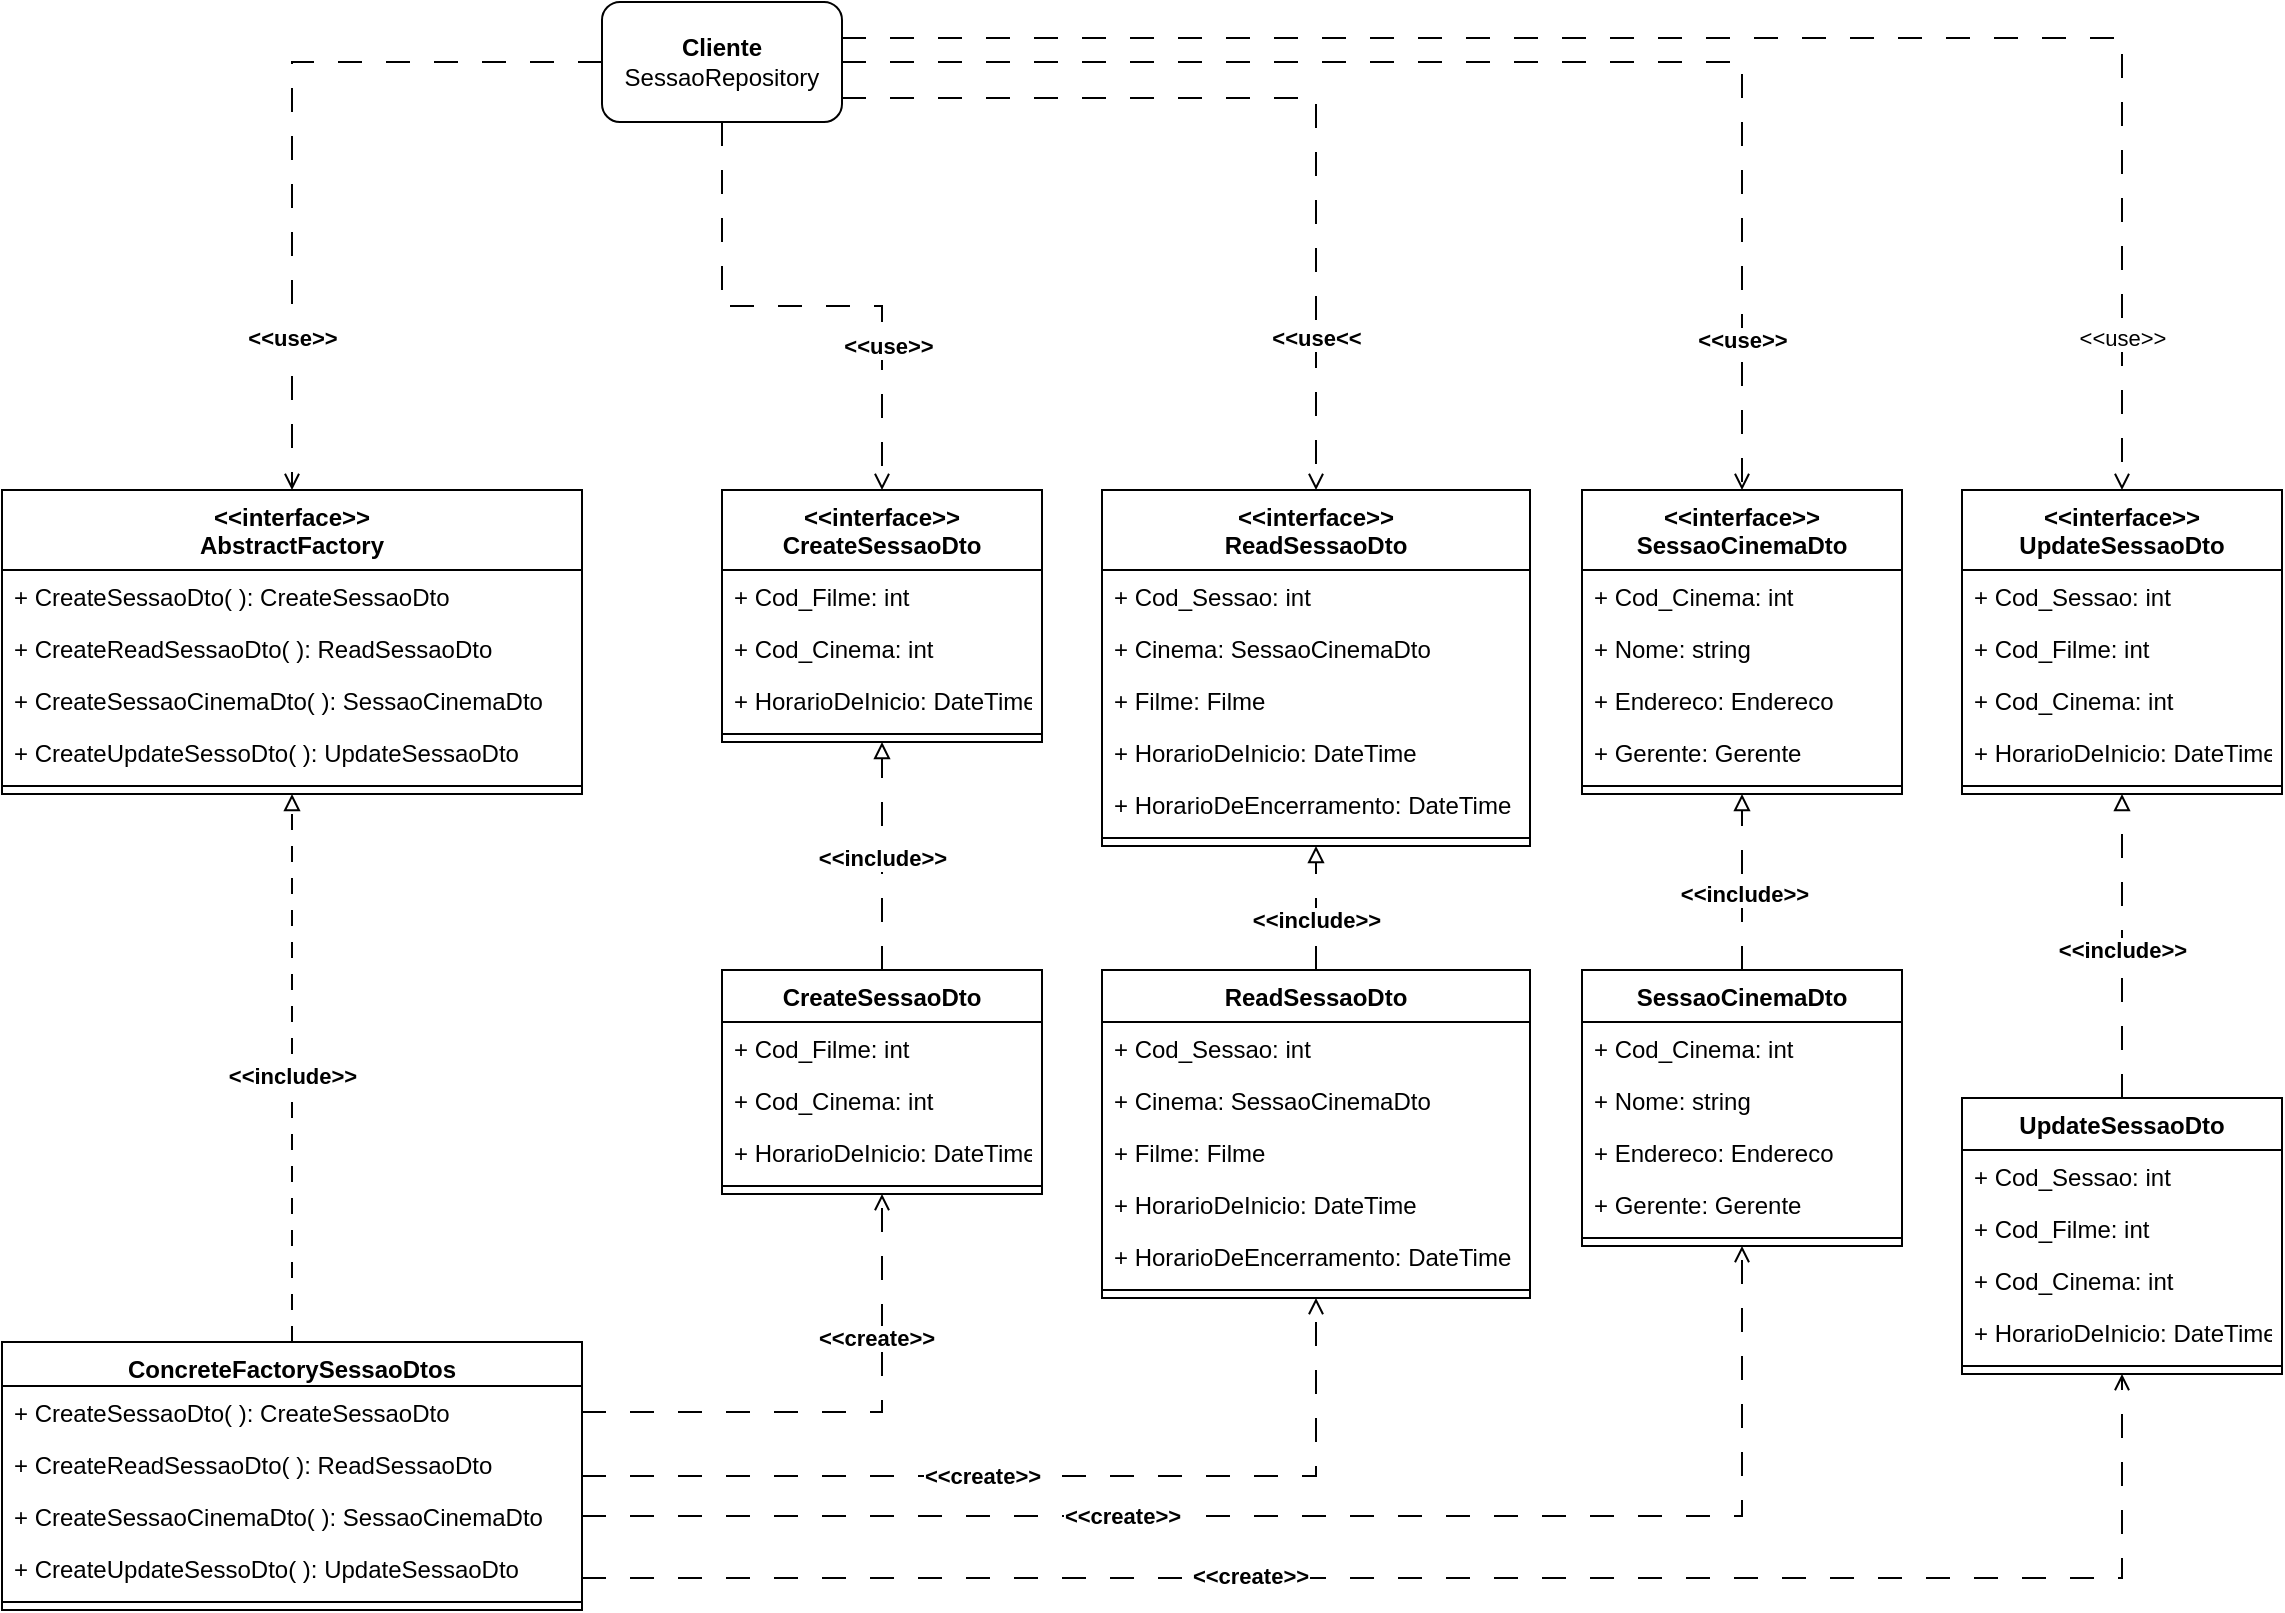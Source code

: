 <mxfile version="20.8.19" type="device"><diagram name="Página-1" id="3QYv8OoUJTlC-Izh8MHj"><mxGraphModel dx="1509" dy="829" grid="1" gridSize="10" guides="1" tooltips="1" connect="1" arrows="1" fold="1" page="1" pageScale="1" pageWidth="1169" pageHeight="827" math="0" shadow="0"><root><mxCell id="0"/><mxCell id="1" parent="0"/><mxCell id="uogWDruW6razTVMyN77_-1" value="&lt;&lt;interface&gt;&gt;&#10;AbstractFactory&#10;" style="swimlane;fontStyle=1;align=center;verticalAlign=top;childLayout=stackLayout;horizontal=1;startSize=40;horizontalStack=0;resizeParent=1;resizeParentMax=0;resizeLast=0;collapsible=1;marginBottom=0;" parent="1" vertex="1"><mxGeometry x="10" y="256" width="290" height="152" as="geometry"/></mxCell><mxCell id="uogWDruW6razTVMyN77_-4" value="+ CreateSessaoDto( ): CreateSessaoDto" style="text;strokeColor=none;fillColor=none;align=left;verticalAlign=top;spacingLeft=4;spacingRight=4;overflow=hidden;rotatable=0;points=[[0,0.5],[1,0.5]];portConstraint=eastwest;" parent="uogWDruW6razTVMyN77_-1" vertex="1"><mxGeometry y="40" width="290" height="26" as="geometry"/></mxCell><mxCell id="uogWDruW6razTVMyN77_-6" value="+ CreateReadSessaoDto( ): ReadSessaoDto" style="text;strokeColor=none;fillColor=none;align=left;verticalAlign=top;spacingLeft=4;spacingRight=4;overflow=hidden;rotatable=0;points=[[0,0.5],[1,0.5]];portConstraint=eastwest;" parent="uogWDruW6razTVMyN77_-1" vertex="1"><mxGeometry y="66" width="290" height="26" as="geometry"/></mxCell><mxCell id="uogWDruW6razTVMyN77_-7" value="+ CreateSessaoCinemaDto( ): SessaoCinemaDto" style="text;strokeColor=none;fillColor=none;align=left;verticalAlign=top;spacingLeft=4;spacingRight=4;overflow=hidden;rotatable=0;points=[[0,0.5],[1,0.5]];portConstraint=eastwest;" parent="uogWDruW6razTVMyN77_-1" vertex="1"><mxGeometry y="92" width="290" height="26" as="geometry"/></mxCell><mxCell id="uogWDruW6razTVMyN77_-8" value="+ CreateUpdateSessoDto( ): UpdateSessaoDto" style="text;strokeColor=none;fillColor=none;align=left;verticalAlign=top;spacingLeft=4;spacingRight=4;overflow=hidden;rotatable=0;points=[[0,0.5],[1,0.5]];portConstraint=eastwest;" parent="uogWDruW6razTVMyN77_-1" vertex="1"><mxGeometry y="118" width="290" height="26" as="geometry"/></mxCell><mxCell id="uogWDruW6razTVMyN77_-3" value="" style="line;strokeWidth=1;fillColor=none;align=left;verticalAlign=middle;spacingTop=-1;spacingLeft=3;spacingRight=3;rotatable=0;labelPosition=right;points=[];portConstraint=eastwest;strokeColor=inherit;" parent="uogWDruW6razTVMyN77_-1" vertex="1"><mxGeometry y="144" width="290" height="8" as="geometry"/></mxCell><mxCell id="uogWDruW6razTVMyN77_-22" style="rounded=0;orthogonalLoop=1;jettySize=auto;html=1;fontSize=18;endArrow=block;endFill=0;dashed=1;jumpStyle=none;dashPattern=8 8;entryX=0.5;entryY=1;entryDx=0;entryDy=0;" parent="1" source="uogWDruW6razTVMyN77_-16" target="uogWDruW6razTVMyN77_-1" edge="1"><mxGeometry relative="1" as="geometry"><mxPoint x="146" y="436" as="targetPoint"/></mxGeometry></mxCell><mxCell id="Snv5PQgeX9vCLsAR8VNj-62" value="&lt;b&gt;&amp;lt;&amp;lt;include&amp;gt;&amp;gt;&lt;/b&gt;" style="edgeLabel;html=1;align=center;verticalAlign=middle;resizable=0;points=[];" vertex="1" connectable="0" parent="uogWDruW6razTVMyN77_-22"><mxGeometry x="0.095" relative="1" as="geometry"><mxPoint y="17" as="offset"/></mxGeometry></mxCell><mxCell id="Snv5PQgeX9vCLsAR8VNj-49" style="edgeStyle=orthogonalEdgeStyle;rounded=0;orthogonalLoop=1;jettySize=auto;html=1;entryX=0.5;entryY=1;entryDx=0;entryDy=0;dashed=1;dashPattern=12 12;endArrow=open;endFill=0;" edge="1" parent="1" source="uogWDruW6razTVMyN77_-16" target="Snv5PQgeX9vCLsAR8VNj-4"><mxGeometry relative="1" as="geometry"/></mxCell><mxCell id="Snv5PQgeX9vCLsAR8VNj-52" value="&lt;b&gt;&amp;lt;&amp;lt;create&amp;gt;&amp;gt;&lt;/b&gt;" style="edgeLabel;html=1;align=center;verticalAlign=middle;resizable=0;points=[];" vertex="1" connectable="0" parent="Snv5PQgeX9vCLsAR8VNj-49"><mxGeometry x="-0.263" relative="1" as="geometry"><mxPoint x="32" as="offset"/></mxGeometry></mxCell><mxCell id="Snv5PQgeX9vCLsAR8VNj-75" style="edgeStyle=orthogonalEdgeStyle;rounded=0;orthogonalLoop=1;jettySize=auto;html=1;entryX=0.5;entryY=1;entryDx=0;entryDy=0;dashed=1;dashPattern=12 12;endArrow=open;endFill=0;" edge="1" parent="1" source="uogWDruW6razTVMyN77_-16" target="Snv5PQgeX9vCLsAR8VNj-16"><mxGeometry relative="1" as="geometry"><Array as="points"><mxPoint x="1070" y="800"/></Array></mxGeometry></mxCell><mxCell id="Snv5PQgeX9vCLsAR8VNj-76" value="&lt;b&gt;&amp;lt;&amp;lt;create&amp;gt;&amp;gt;&lt;/b&gt;" style="edgeLabel;html=1;align=center;verticalAlign=middle;resizable=0;points=[];" vertex="1" connectable="0" parent="Snv5PQgeX9vCLsAR8VNj-75"><mxGeometry x="-0.234" y="1" relative="1" as="geometry"><mxPoint as="offset"/></mxGeometry></mxCell><mxCell id="uogWDruW6razTVMyN77_-16" value="ConcreteFactorySessaoDtos" style="swimlane;fontStyle=1;align=center;verticalAlign=top;childLayout=stackLayout;horizontal=1;startSize=22;horizontalStack=0;resizeParent=1;resizeParentMax=0;resizeLast=0;collapsible=1;marginBottom=0;" parent="1" vertex="1"><mxGeometry x="10" y="682" width="290" height="134" as="geometry"/></mxCell><mxCell id="uogWDruW6razTVMyN77_-17" value="+ CreateSessaoDto( ): CreateSessaoDto" style="text;strokeColor=none;fillColor=none;align=left;verticalAlign=top;spacingLeft=4;spacingRight=4;overflow=hidden;rotatable=0;points=[[0,0.5],[1,0.5]];portConstraint=eastwest;" parent="uogWDruW6razTVMyN77_-16" vertex="1"><mxGeometry y="22" width="290" height="26" as="geometry"/></mxCell><mxCell id="uogWDruW6razTVMyN77_-18" value="+ CreateReadSessaoDto( ): ReadSessaoDto" style="text;strokeColor=none;fillColor=none;align=left;verticalAlign=top;spacingLeft=4;spacingRight=4;overflow=hidden;rotatable=0;points=[[0,0.5],[1,0.5]];portConstraint=eastwest;" parent="uogWDruW6razTVMyN77_-16" vertex="1"><mxGeometry y="48" width="290" height="26" as="geometry"/></mxCell><mxCell id="uogWDruW6razTVMyN77_-19" value="+ CreateSessaoCinemaDto( ): SessaoCinemaDto" style="text;strokeColor=none;fillColor=none;align=left;verticalAlign=top;spacingLeft=4;spacingRight=4;overflow=hidden;rotatable=0;points=[[0,0.5],[1,0.5]];portConstraint=eastwest;" parent="uogWDruW6razTVMyN77_-16" vertex="1"><mxGeometry y="74" width="290" height="26" as="geometry"/></mxCell><mxCell id="uogWDruW6razTVMyN77_-20" value="+ CreateUpdateSessoDto( ): UpdateSessaoDto" style="text;strokeColor=none;fillColor=none;align=left;verticalAlign=top;spacingLeft=4;spacingRight=4;overflow=hidden;rotatable=0;points=[[0,0.5],[1,0.5]];portConstraint=eastwest;" parent="uogWDruW6razTVMyN77_-16" vertex="1"><mxGeometry y="100" width="290" height="26" as="geometry"/></mxCell><mxCell id="uogWDruW6razTVMyN77_-21" value="" style="line;strokeWidth=1;fillColor=none;align=left;verticalAlign=middle;spacingTop=-1;spacingLeft=3;spacingRight=3;rotatable=0;labelPosition=right;points=[];portConstraint=eastwest;strokeColor=inherit;" parent="uogWDruW6razTVMyN77_-16" vertex="1"><mxGeometry y="126" width="290" height="8" as="geometry"/></mxCell><mxCell id="uogWDruW6razTVMyN77_-23" value="&lt;&lt;interface&gt;&gt;&#10;ReadSessaoDto" style="swimlane;fontStyle=1;align=center;verticalAlign=top;childLayout=stackLayout;horizontal=1;startSize=40;horizontalStack=0;resizeParent=1;resizeParentMax=0;resizeLast=0;collapsible=1;marginBottom=0;fontSize=12;" parent="1" vertex="1"><mxGeometry x="560" y="256" width="214" height="178" as="geometry"/></mxCell><mxCell id="uogWDruW6razTVMyN77_-24" value="+ Cod_Sessao: int" style="text;strokeColor=none;fillColor=none;align=left;verticalAlign=top;spacingLeft=4;spacingRight=4;overflow=hidden;rotatable=0;points=[[0,0.5],[1,0.5]];portConstraint=eastwest;fontSize=12;" parent="uogWDruW6razTVMyN77_-23" vertex="1"><mxGeometry y="40" width="214" height="26" as="geometry"/></mxCell><mxCell id="uogWDruW6razTVMyN77_-39" value="+ Cinema: SessaoCinemaDto" style="text;strokeColor=none;fillColor=none;align=left;verticalAlign=top;spacingLeft=4;spacingRight=4;overflow=hidden;rotatable=0;points=[[0,0.5],[1,0.5]];portConstraint=eastwest;fontSize=12;" parent="uogWDruW6razTVMyN77_-23" vertex="1"><mxGeometry y="66" width="214" height="26" as="geometry"/></mxCell><mxCell id="uogWDruW6razTVMyN77_-40" value="+ Filme: Filme" style="text;strokeColor=none;fillColor=none;align=left;verticalAlign=top;spacingLeft=4;spacingRight=4;overflow=hidden;rotatable=0;points=[[0,0.5],[1,0.5]];portConstraint=eastwest;fontSize=12;" parent="uogWDruW6razTVMyN77_-23" vertex="1"><mxGeometry y="92" width="214" height="26" as="geometry"/></mxCell><mxCell id="uogWDruW6razTVMyN77_-41" value="+ HorarioDeInicio: DateTime" style="text;strokeColor=none;fillColor=none;align=left;verticalAlign=top;spacingLeft=4;spacingRight=4;overflow=hidden;rotatable=0;points=[[0,0.5],[1,0.5]];portConstraint=eastwest;fontSize=12;" parent="uogWDruW6razTVMyN77_-23" vertex="1"><mxGeometry y="118" width="214" height="26" as="geometry"/></mxCell><mxCell id="uogWDruW6razTVMyN77_-42" value="+ HorarioDeEncerramento: DateTime" style="text;strokeColor=none;fillColor=none;align=left;verticalAlign=top;spacingLeft=4;spacingRight=4;overflow=hidden;rotatable=0;points=[[0,0.5],[1,0.5]];portConstraint=eastwest;fontSize=12;" parent="uogWDruW6razTVMyN77_-23" vertex="1"><mxGeometry y="144" width="214" height="26" as="geometry"/></mxCell><mxCell id="uogWDruW6razTVMyN77_-25" value="" style="line;strokeWidth=1;fillColor=none;align=left;verticalAlign=middle;spacingTop=-1;spacingLeft=3;spacingRight=3;rotatable=0;labelPosition=right;points=[];portConstraint=eastwest;strokeColor=inherit;fontSize=12;" parent="uogWDruW6razTVMyN77_-23" vertex="1"><mxGeometry y="170" width="214" height="8" as="geometry"/></mxCell><mxCell id="uogWDruW6razTVMyN77_-27" value="&lt;&lt;interface&gt;&gt;&#10;CreateSessaoDto" style="swimlane;fontStyle=1;align=center;verticalAlign=top;childLayout=stackLayout;horizontal=1;startSize=40;horizontalStack=0;resizeParent=1;resizeParentMax=0;resizeLast=0;collapsible=1;marginBottom=0;fontSize=12;" parent="1" vertex="1"><mxGeometry x="370" y="256" width="160" height="126" as="geometry"/></mxCell><mxCell id="uogWDruW6razTVMyN77_-28" value="+ Cod_Filme: int" style="text;strokeColor=none;fillColor=none;align=left;verticalAlign=top;spacingLeft=4;spacingRight=4;overflow=hidden;rotatable=0;points=[[0,0.5],[1,0.5]];portConstraint=eastwest;fontSize=12;" parent="uogWDruW6razTVMyN77_-27" vertex="1"><mxGeometry y="40" width="160" height="26" as="geometry"/></mxCell><mxCell id="uogWDruW6razTVMyN77_-36" value="+ Cod_Cinema: int" style="text;strokeColor=none;fillColor=none;align=left;verticalAlign=top;spacingLeft=4;spacingRight=4;overflow=hidden;rotatable=0;points=[[0,0.5],[1,0.5]];portConstraint=eastwest;fontSize=12;" parent="uogWDruW6razTVMyN77_-27" vertex="1"><mxGeometry y="66" width="160" height="26" as="geometry"/></mxCell><mxCell id="uogWDruW6razTVMyN77_-37" value="+ HorarioDeInicio: DateTime" style="text;strokeColor=none;fillColor=none;align=left;verticalAlign=top;spacingLeft=4;spacingRight=4;overflow=hidden;rotatable=0;points=[[0,0.5],[1,0.5]];portConstraint=eastwest;fontSize=12;" parent="uogWDruW6razTVMyN77_-27" vertex="1"><mxGeometry y="92" width="160" height="26" as="geometry"/></mxCell><mxCell id="uogWDruW6razTVMyN77_-29" value="" style="line;strokeWidth=1;fillColor=none;align=left;verticalAlign=middle;spacingTop=-1;spacingLeft=3;spacingRight=3;rotatable=0;labelPosition=right;points=[];portConstraint=eastwest;strokeColor=inherit;fontSize=12;" parent="uogWDruW6razTVMyN77_-27" vertex="1"><mxGeometry y="118" width="160" height="8" as="geometry"/></mxCell><mxCell id="uogWDruW6razTVMyN77_-30" value="&lt;&lt;interface&gt;&gt;&#10;UpdateSessaoDto" style="swimlane;fontStyle=1;align=center;verticalAlign=top;childLayout=stackLayout;horizontal=1;startSize=40;horizontalStack=0;resizeParent=1;resizeParentMax=0;resizeLast=0;collapsible=1;marginBottom=0;fontSize=12;" parent="1" vertex="1"><mxGeometry x="990" y="256" width="160" height="152" as="geometry"/></mxCell><mxCell id="uogWDruW6razTVMyN77_-31" value="+ Cod_Sessao: int" style="text;strokeColor=none;fillColor=none;align=left;verticalAlign=top;spacingLeft=4;spacingRight=4;overflow=hidden;rotatable=0;points=[[0,0.5],[1,0.5]];portConstraint=eastwest;fontSize=12;" parent="uogWDruW6razTVMyN77_-30" vertex="1"><mxGeometry y="40" width="160" height="26" as="geometry"/></mxCell><mxCell id="Snv5PQgeX9vCLsAR8VNj-1" value="+ Cod_Filme: int" style="text;strokeColor=none;fillColor=none;align=left;verticalAlign=top;spacingLeft=4;spacingRight=4;overflow=hidden;rotatable=0;points=[[0,0.5],[1,0.5]];portConstraint=eastwest;fontSize=12;" vertex="1" parent="uogWDruW6razTVMyN77_-30"><mxGeometry y="66" width="160" height="26" as="geometry"/></mxCell><mxCell id="Snv5PQgeX9vCLsAR8VNj-2" value="+ Cod_Cinema: int" style="text;strokeColor=none;fillColor=none;align=left;verticalAlign=top;spacingLeft=4;spacingRight=4;overflow=hidden;rotatable=0;points=[[0,0.5],[1,0.5]];portConstraint=eastwest;fontSize=12;" vertex="1" parent="uogWDruW6razTVMyN77_-30"><mxGeometry y="92" width="160" height="26" as="geometry"/></mxCell><mxCell id="Snv5PQgeX9vCLsAR8VNj-3" value="+ HorarioDeInicio: DateTime" style="text;strokeColor=none;fillColor=none;align=left;verticalAlign=top;spacingLeft=4;spacingRight=4;overflow=hidden;rotatable=0;points=[[0,0.5],[1,0.5]];portConstraint=eastwest;fontSize=12;" vertex="1" parent="uogWDruW6razTVMyN77_-30"><mxGeometry y="118" width="160" height="26" as="geometry"/></mxCell><mxCell id="uogWDruW6razTVMyN77_-32" value="" style="line;strokeWidth=1;fillColor=none;align=left;verticalAlign=middle;spacingTop=-1;spacingLeft=3;spacingRight=3;rotatable=0;labelPosition=right;points=[];portConstraint=eastwest;strokeColor=inherit;fontSize=12;" parent="uogWDruW6razTVMyN77_-30" vertex="1"><mxGeometry y="144" width="160" height="8" as="geometry"/></mxCell><mxCell id="uogWDruW6razTVMyN77_-33" value="&lt;&lt;interface&gt;&gt;&#10;SessaoCinemaDto" style="swimlane;fontStyle=1;align=center;verticalAlign=top;childLayout=stackLayout;horizontal=1;startSize=40;horizontalStack=0;resizeParent=1;resizeParentMax=0;resizeLast=0;collapsible=1;marginBottom=0;fontSize=12;" parent="1" vertex="1"><mxGeometry x="800" y="256" width="160" height="152" as="geometry"/></mxCell><mxCell id="uogWDruW6razTVMyN77_-34" value="+ Cod_Cinema: int   " style="text;strokeColor=none;fillColor=none;align=left;verticalAlign=top;spacingLeft=4;spacingRight=4;overflow=hidden;rotatable=0;points=[[0,0.5],[1,0.5]];portConstraint=eastwest;fontSize=12;" parent="uogWDruW6razTVMyN77_-33" vertex="1"><mxGeometry y="40" width="160" height="26" as="geometry"/></mxCell><mxCell id="uogWDruW6razTVMyN77_-43" value="+ Nome: string" style="text;strokeColor=none;fillColor=none;align=left;verticalAlign=top;spacingLeft=4;spacingRight=4;overflow=hidden;rotatable=0;points=[[0,0.5],[1,0.5]];portConstraint=eastwest;fontSize=12;" parent="uogWDruW6razTVMyN77_-33" vertex="1"><mxGeometry y="66" width="160" height="26" as="geometry"/></mxCell><mxCell id="uogWDruW6razTVMyN77_-44" value="+ Endereco: Endereco" style="text;strokeColor=none;fillColor=none;align=left;verticalAlign=top;spacingLeft=4;spacingRight=4;overflow=hidden;rotatable=0;points=[[0,0.5],[1,0.5]];portConstraint=eastwest;fontSize=12;" parent="uogWDruW6razTVMyN77_-33" vertex="1"><mxGeometry y="92" width="160" height="26" as="geometry"/></mxCell><mxCell id="uogWDruW6razTVMyN77_-45" value="+ Gerente: Gerente" style="text;strokeColor=none;fillColor=none;align=left;verticalAlign=top;spacingLeft=4;spacingRight=4;overflow=hidden;rotatable=0;points=[[0,0.5],[1,0.5]];portConstraint=eastwest;fontSize=12;" parent="uogWDruW6razTVMyN77_-33" vertex="1"><mxGeometry y="118" width="160" height="26" as="geometry"/></mxCell><mxCell id="uogWDruW6razTVMyN77_-35" value="" style="line;strokeWidth=1;fillColor=none;align=left;verticalAlign=middle;spacingTop=-1;spacingLeft=3;spacingRight=3;rotatable=0;labelPosition=right;points=[];portConstraint=eastwest;strokeColor=inherit;fontSize=12;" parent="uogWDruW6razTVMyN77_-33" vertex="1"><mxGeometry y="144" width="160" height="8" as="geometry"/></mxCell><mxCell id="Snv5PQgeX9vCLsAR8VNj-29" style="edgeStyle=none;rounded=0;orthogonalLoop=1;jettySize=auto;html=1;entryX=0.5;entryY=1;entryDx=0;entryDy=0;dashed=1;dashPattern=12 12;endArrow=block;endFill=0;" edge="1" parent="1" source="Snv5PQgeX9vCLsAR8VNj-4" target="uogWDruW6razTVMyN77_-23"><mxGeometry relative="1" as="geometry"/></mxCell><mxCell id="Snv5PQgeX9vCLsAR8VNj-59" value="&lt;b&gt;&amp;lt;&amp;lt;include&amp;gt;&amp;gt;&lt;/b&gt;" style="edgeLabel;html=1;align=center;verticalAlign=middle;resizable=0;points=[];" vertex="1" connectable="0" parent="Snv5PQgeX9vCLsAR8VNj-29"><mxGeometry x="0.169" y="1" relative="1" as="geometry"><mxPoint x="1" y="11" as="offset"/></mxGeometry></mxCell><mxCell id="Snv5PQgeX9vCLsAR8VNj-4" value="ReadSessaoDto" style="swimlane;fontStyle=1;align=center;verticalAlign=top;childLayout=stackLayout;horizontal=1;startSize=26;horizontalStack=0;resizeParent=1;resizeParentMax=0;resizeLast=0;collapsible=1;marginBottom=0;fontSize=12;" vertex="1" parent="1"><mxGeometry x="560" y="496" width="214" height="164" as="geometry"/></mxCell><mxCell id="Snv5PQgeX9vCLsAR8VNj-5" value="+ Cod_Sessao: int" style="text;strokeColor=none;fillColor=none;align=left;verticalAlign=top;spacingLeft=4;spacingRight=4;overflow=hidden;rotatable=0;points=[[0,0.5],[1,0.5]];portConstraint=eastwest;fontSize=12;" vertex="1" parent="Snv5PQgeX9vCLsAR8VNj-4"><mxGeometry y="26" width="214" height="26" as="geometry"/></mxCell><mxCell id="Snv5PQgeX9vCLsAR8VNj-6" value="+ Cinema: SessaoCinemaDto" style="text;strokeColor=none;fillColor=none;align=left;verticalAlign=top;spacingLeft=4;spacingRight=4;overflow=hidden;rotatable=0;points=[[0,0.5],[1,0.5]];portConstraint=eastwest;fontSize=12;" vertex="1" parent="Snv5PQgeX9vCLsAR8VNj-4"><mxGeometry y="52" width="214" height="26" as="geometry"/></mxCell><mxCell id="Snv5PQgeX9vCLsAR8VNj-7" value="+ Filme: Filme" style="text;strokeColor=none;fillColor=none;align=left;verticalAlign=top;spacingLeft=4;spacingRight=4;overflow=hidden;rotatable=0;points=[[0,0.5],[1,0.5]];portConstraint=eastwest;fontSize=12;" vertex="1" parent="Snv5PQgeX9vCLsAR8VNj-4"><mxGeometry y="78" width="214" height="26" as="geometry"/></mxCell><mxCell id="Snv5PQgeX9vCLsAR8VNj-8" value="+ HorarioDeInicio: DateTime" style="text;strokeColor=none;fillColor=none;align=left;verticalAlign=top;spacingLeft=4;spacingRight=4;overflow=hidden;rotatable=0;points=[[0,0.5],[1,0.5]];portConstraint=eastwest;fontSize=12;" vertex="1" parent="Snv5PQgeX9vCLsAR8VNj-4"><mxGeometry y="104" width="214" height="26" as="geometry"/></mxCell><mxCell id="Snv5PQgeX9vCLsAR8VNj-9" value="+ HorarioDeEncerramento: DateTime" style="text;strokeColor=none;fillColor=none;align=left;verticalAlign=top;spacingLeft=4;spacingRight=4;overflow=hidden;rotatable=0;points=[[0,0.5],[1,0.5]];portConstraint=eastwest;fontSize=12;" vertex="1" parent="Snv5PQgeX9vCLsAR8VNj-4"><mxGeometry y="130" width="214" height="26" as="geometry"/></mxCell><mxCell id="Snv5PQgeX9vCLsAR8VNj-10" value="" style="line;strokeWidth=1;fillColor=none;align=left;verticalAlign=middle;spacingTop=-1;spacingLeft=3;spacingRight=3;rotatable=0;labelPosition=right;points=[];portConstraint=eastwest;strokeColor=inherit;fontSize=12;" vertex="1" parent="Snv5PQgeX9vCLsAR8VNj-4"><mxGeometry y="156" width="214" height="8" as="geometry"/></mxCell><mxCell id="Snv5PQgeX9vCLsAR8VNj-28" style="rounded=0;orthogonalLoop=1;jettySize=auto;html=1;entryX=0.5;entryY=1;entryDx=0;entryDy=0;dashed=1;dashPattern=12 12;endArrow=block;endFill=0;" edge="1" parent="1" source="Snv5PQgeX9vCLsAR8VNj-11" target="uogWDruW6razTVMyN77_-27"><mxGeometry relative="1" as="geometry"/></mxCell><mxCell id="Snv5PQgeX9vCLsAR8VNj-58" value="&lt;b&gt;&amp;lt;&amp;lt;include&amp;gt;&amp;gt;&lt;/b&gt;" style="edgeLabel;html=1;align=center;verticalAlign=middle;resizable=0;points=[];" vertex="1" connectable="0" parent="Snv5PQgeX9vCLsAR8VNj-28"><mxGeometry x="0.175" relative="1" as="geometry"><mxPoint y="11" as="offset"/></mxGeometry></mxCell><mxCell id="Snv5PQgeX9vCLsAR8VNj-11" value="CreateSessaoDto" style="swimlane;fontStyle=1;align=center;verticalAlign=top;childLayout=stackLayout;horizontal=1;startSize=26;horizontalStack=0;resizeParent=1;resizeParentMax=0;resizeLast=0;collapsible=1;marginBottom=0;fontSize=12;" vertex="1" parent="1"><mxGeometry x="370" y="496" width="160" height="112" as="geometry"/></mxCell><mxCell id="Snv5PQgeX9vCLsAR8VNj-12" value="+ Cod_Filme: int" style="text;strokeColor=none;fillColor=none;align=left;verticalAlign=top;spacingLeft=4;spacingRight=4;overflow=hidden;rotatable=0;points=[[0,0.5],[1,0.5]];portConstraint=eastwest;fontSize=12;" vertex="1" parent="Snv5PQgeX9vCLsAR8VNj-11"><mxGeometry y="26" width="160" height="26" as="geometry"/></mxCell><mxCell id="Snv5PQgeX9vCLsAR8VNj-13" value="+ Cod_Cinema: int" style="text;strokeColor=none;fillColor=none;align=left;verticalAlign=top;spacingLeft=4;spacingRight=4;overflow=hidden;rotatable=0;points=[[0,0.5],[1,0.5]];portConstraint=eastwest;fontSize=12;" vertex="1" parent="Snv5PQgeX9vCLsAR8VNj-11"><mxGeometry y="52" width="160" height="26" as="geometry"/></mxCell><mxCell id="Snv5PQgeX9vCLsAR8VNj-14" value="+ HorarioDeInicio: DateTime" style="text;strokeColor=none;fillColor=none;align=left;verticalAlign=top;spacingLeft=4;spacingRight=4;overflow=hidden;rotatable=0;points=[[0,0.5],[1,0.5]];portConstraint=eastwest;fontSize=12;" vertex="1" parent="Snv5PQgeX9vCLsAR8VNj-11"><mxGeometry y="78" width="160" height="26" as="geometry"/></mxCell><mxCell id="Snv5PQgeX9vCLsAR8VNj-15" value="" style="line;strokeWidth=1;fillColor=none;align=left;verticalAlign=middle;spacingTop=-1;spacingLeft=3;spacingRight=3;rotatable=0;labelPosition=right;points=[];portConstraint=eastwest;strokeColor=inherit;fontSize=12;" vertex="1" parent="Snv5PQgeX9vCLsAR8VNj-11"><mxGeometry y="104" width="160" height="8" as="geometry"/></mxCell><mxCell id="Snv5PQgeX9vCLsAR8VNj-31" style="edgeStyle=none;rounded=0;orthogonalLoop=1;jettySize=auto;html=1;entryX=0.5;entryY=1;entryDx=0;entryDy=0;dashed=1;dashPattern=12 12;endArrow=block;endFill=0;" edge="1" parent="1" source="Snv5PQgeX9vCLsAR8VNj-16" target="uogWDruW6razTVMyN77_-30"><mxGeometry relative="1" as="geometry"/></mxCell><mxCell id="Snv5PQgeX9vCLsAR8VNj-61" value="&lt;b&gt;&amp;lt;&amp;lt;include&amp;gt;&amp;gt;&lt;/b&gt;" style="edgeLabel;html=1;align=center;verticalAlign=middle;resizable=0;points=[];" vertex="1" connectable="0" parent="Snv5PQgeX9vCLsAR8VNj-31"><mxGeometry x="0.28" y="-1" relative="1" as="geometry"><mxPoint x="-1" y="23" as="offset"/></mxGeometry></mxCell><mxCell id="Snv5PQgeX9vCLsAR8VNj-16" value="UpdateSessaoDto" style="swimlane;fontStyle=1;align=center;verticalAlign=top;childLayout=stackLayout;horizontal=1;startSize=26;horizontalStack=0;resizeParent=1;resizeParentMax=0;resizeLast=0;collapsible=1;marginBottom=0;fontSize=12;" vertex="1" parent="1"><mxGeometry x="990" y="560" width="160" height="138" as="geometry"/></mxCell><mxCell id="Snv5PQgeX9vCLsAR8VNj-17" value="+ Cod_Sessao: int" style="text;strokeColor=none;fillColor=none;align=left;verticalAlign=top;spacingLeft=4;spacingRight=4;overflow=hidden;rotatable=0;points=[[0,0.5],[1,0.5]];portConstraint=eastwest;fontSize=12;" vertex="1" parent="Snv5PQgeX9vCLsAR8VNj-16"><mxGeometry y="26" width="160" height="26" as="geometry"/></mxCell><mxCell id="Snv5PQgeX9vCLsAR8VNj-18" value="+ Cod_Filme: int" style="text;strokeColor=none;fillColor=none;align=left;verticalAlign=top;spacingLeft=4;spacingRight=4;overflow=hidden;rotatable=0;points=[[0,0.5],[1,0.5]];portConstraint=eastwest;fontSize=12;" vertex="1" parent="Snv5PQgeX9vCLsAR8VNj-16"><mxGeometry y="52" width="160" height="26" as="geometry"/></mxCell><mxCell id="Snv5PQgeX9vCLsAR8VNj-19" value="+ Cod_Cinema: int" style="text;strokeColor=none;fillColor=none;align=left;verticalAlign=top;spacingLeft=4;spacingRight=4;overflow=hidden;rotatable=0;points=[[0,0.5],[1,0.5]];portConstraint=eastwest;fontSize=12;" vertex="1" parent="Snv5PQgeX9vCLsAR8VNj-16"><mxGeometry y="78" width="160" height="26" as="geometry"/></mxCell><mxCell id="Snv5PQgeX9vCLsAR8VNj-20" value="+ HorarioDeInicio: DateTime" style="text;strokeColor=none;fillColor=none;align=left;verticalAlign=top;spacingLeft=4;spacingRight=4;overflow=hidden;rotatable=0;points=[[0,0.5],[1,0.5]];portConstraint=eastwest;fontSize=12;" vertex="1" parent="Snv5PQgeX9vCLsAR8VNj-16"><mxGeometry y="104" width="160" height="26" as="geometry"/></mxCell><mxCell id="Snv5PQgeX9vCLsAR8VNj-21" value="" style="line;strokeWidth=1;fillColor=none;align=left;verticalAlign=middle;spacingTop=-1;spacingLeft=3;spacingRight=3;rotatable=0;labelPosition=right;points=[];portConstraint=eastwest;strokeColor=inherit;fontSize=12;" vertex="1" parent="Snv5PQgeX9vCLsAR8VNj-16"><mxGeometry y="130" width="160" height="8" as="geometry"/></mxCell><mxCell id="Snv5PQgeX9vCLsAR8VNj-30" style="edgeStyle=none;rounded=0;orthogonalLoop=1;jettySize=auto;html=1;entryX=0.5;entryY=1;entryDx=0;entryDy=0;dashed=1;dashPattern=12 12;endArrow=block;endFill=0;" edge="1" parent="1" source="Snv5PQgeX9vCLsAR8VNj-22" target="uogWDruW6razTVMyN77_-33"><mxGeometry relative="1" as="geometry"/></mxCell><mxCell id="Snv5PQgeX9vCLsAR8VNj-60" value="&lt;b&gt;&amp;lt;&amp;lt;include&amp;gt;&amp;gt;&lt;/b&gt;" style="edgeLabel;html=1;align=center;verticalAlign=middle;resizable=0;points=[];" vertex="1" connectable="0" parent="Snv5PQgeX9vCLsAR8VNj-30"><mxGeometry x="-0.139" y="-1" relative="1" as="geometry"><mxPoint as="offset"/></mxGeometry></mxCell><mxCell id="Snv5PQgeX9vCLsAR8VNj-22" value="SessaoCinemaDto" style="swimlane;fontStyle=1;align=center;verticalAlign=top;childLayout=stackLayout;horizontal=1;startSize=26;horizontalStack=0;resizeParent=1;resizeParentMax=0;resizeLast=0;collapsible=1;marginBottom=0;fontSize=12;" vertex="1" parent="1"><mxGeometry x="800" y="496" width="160" height="138" as="geometry"/></mxCell><mxCell id="Snv5PQgeX9vCLsAR8VNj-23" value="+ Cod_Cinema: int   " style="text;strokeColor=none;fillColor=none;align=left;verticalAlign=top;spacingLeft=4;spacingRight=4;overflow=hidden;rotatable=0;points=[[0,0.5],[1,0.5]];portConstraint=eastwest;fontSize=12;" vertex="1" parent="Snv5PQgeX9vCLsAR8VNj-22"><mxGeometry y="26" width="160" height="26" as="geometry"/></mxCell><mxCell id="Snv5PQgeX9vCLsAR8VNj-24" value="+ Nome: string" style="text;strokeColor=none;fillColor=none;align=left;verticalAlign=top;spacingLeft=4;spacingRight=4;overflow=hidden;rotatable=0;points=[[0,0.5],[1,0.5]];portConstraint=eastwest;fontSize=12;" vertex="1" parent="Snv5PQgeX9vCLsAR8VNj-22"><mxGeometry y="52" width="160" height="26" as="geometry"/></mxCell><mxCell id="Snv5PQgeX9vCLsAR8VNj-25" value="+ Endereco: Endereco" style="text;strokeColor=none;fillColor=none;align=left;verticalAlign=top;spacingLeft=4;spacingRight=4;overflow=hidden;rotatable=0;points=[[0,0.5],[1,0.5]];portConstraint=eastwest;fontSize=12;" vertex="1" parent="Snv5PQgeX9vCLsAR8VNj-22"><mxGeometry y="78" width="160" height="26" as="geometry"/></mxCell><mxCell id="Snv5PQgeX9vCLsAR8VNj-26" value="+ Gerente: Gerente" style="text;strokeColor=none;fillColor=none;align=left;verticalAlign=top;spacingLeft=4;spacingRight=4;overflow=hidden;rotatable=0;points=[[0,0.5],[1,0.5]];portConstraint=eastwest;fontSize=12;" vertex="1" parent="Snv5PQgeX9vCLsAR8VNj-22"><mxGeometry y="104" width="160" height="26" as="geometry"/></mxCell><mxCell id="Snv5PQgeX9vCLsAR8VNj-27" value="" style="line;strokeWidth=1;fillColor=none;align=left;verticalAlign=middle;spacingTop=-1;spacingLeft=3;spacingRight=3;rotatable=0;labelPosition=right;points=[];portConstraint=eastwest;strokeColor=inherit;fontSize=12;" vertex="1" parent="Snv5PQgeX9vCLsAR8VNj-22"><mxGeometry y="130" width="160" height="8" as="geometry"/></mxCell><mxCell id="Snv5PQgeX9vCLsAR8VNj-35" style="edgeStyle=orthogonalEdgeStyle;rounded=0;orthogonalLoop=1;jettySize=auto;html=1;entryX=0.5;entryY=0;entryDx=0;entryDy=0;dashed=1;dashPattern=12 12;endArrow=open;endFill=0;" edge="1" parent="1" source="Snv5PQgeX9vCLsAR8VNj-32" target="uogWDruW6razTVMyN77_-33"><mxGeometry relative="1" as="geometry"/></mxCell><mxCell id="Snv5PQgeX9vCLsAR8VNj-39" value="&lt;b&gt;&amp;lt;&amp;lt;use&amp;gt;&amp;gt;&lt;/b&gt;" style="edgeLabel;html=1;align=center;verticalAlign=middle;resizable=0;points=[];" vertex="1" connectable="0" parent="Snv5PQgeX9vCLsAR8VNj-35"><mxGeometry x="0.805" y="1" relative="1" as="geometry"><mxPoint x="-1" y="-11" as="offset"/></mxGeometry></mxCell><mxCell id="Snv5PQgeX9vCLsAR8VNj-41" style="edgeStyle=orthogonalEdgeStyle;rounded=0;orthogonalLoop=1;jettySize=auto;html=1;entryX=0.5;entryY=0;entryDx=0;entryDy=0;dashed=1;dashPattern=12 12;endArrow=open;endFill=0;" edge="1" parent="1" source="Snv5PQgeX9vCLsAR8VNj-32" target="uogWDruW6razTVMyN77_-1"><mxGeometry relative="1" as="geometry"/></mxCell><mxCell id="Snv5PQgeX9vCLsAR8VNj-42" value="&lt;b&gt;&amp;lt;&amp;lt;use&amp;gt;&amp;gt;&lt;/b&gt;" style="edgeLabel;html=1;align=center;verticalAlign=middle;resizable=0;points=[];" vertex="1" connectable="0" parent="Snv5PQgeX9vCLsAR8VNj-41"><mxGeometry x="0.522" y="-2" relative="1" as="geometry"><mxPoint x="2" y="12" as="offset"/></mxGeometry></mxCell><mxCell id="Snv5PQgeX9vCLsAR8VNj-63" style="edgeStyle=orthogonalEdgeStyle;rounded=0;orthogonalLoop=1;jettySize=auto;html=1;entryX=0.5;entryY=0;entryDx=0;entryDy=0;dashed=1;dashPattern=12 12;endArrow=open;endFill=0;" edge="1" parent="1" source="Snv5PQgeX9vCLsAR8VNj-32" target="uogWDruW6razTVMyN77_-27"><mxGeometry relative="1" as="geometry"/></mxCell><mxCell id="Snv5PQgeX9vCLsAR8VNj-66" value="&lt;b&gt;&amp;lt;&amp;lt;use&amp;gt;&amp;gt;&lt;/b&gt;" style="edgeLabel;html=1;align=center;verticalAlign=middle;resizable=0;points=[];" vertex="1" connectable="0" parent="Snv5PQgeX9vCLsAR8VNj-63"><mxGeometry x="0.453" y="3" relative="1" as="geometry"><mxPoint as="offset"/></mxGeometry></mxCell><mxCell id="Snv5PQgeX9vCLsAR8VNj-67" style="edgeStyle=orthogonalEdgeStyle;rounded=0;orthogonalLoop=1;jettySize=auto;html=1;entryX=0.5;entryY=0;entryDx=0;entryDy=0;dashed=1;dashPattern=12 12;endArrow=open;endFill=0;" edge="1" parent="1" source="Snv5PQgeX9vCLsAR8VNj-32" target="uogWDruW6razTVMyN77_-23"><mxGeometry relative="1" as="geometry"><Array as="points"><mxPoint x="667" y="60"/></Array></mxGeometry></mxCell><mxCell id="Snv5PQgeX9vCLsAR8VNj-68" value="&lt;b&gt;&amp;lt;&amp;lt;use&amp;lt;&amp;lt;&lt;/b&gt;" style="edgeLabel;html=1;align=center;verticalAlign=middle;resizable=0;points=[];" vertex="1" connectable="0" parent="Snv5PQgeX9vCLsAR8VNj-67"><mxGeometry x="0.614" y="-1" relative="1" as="geometry"><mxPoint x="1" y="7" as="offset"/></mxGeometry></mxCell><mxCell id="Snv5PQgeX9vCLsAR8VNj-72" style="edgeStyle=orthogonalEdgeStyle;rounded=0;orthogonalLoop=1;jettySize=auto;html=1;entryX=0.5;entryY=0;entryDx=0;entryDy=0;dashed=1;dashPattern=12 12;endArrow=open;endFill=0;" edge="1" parent="1" source="Snv5PQgeX9vCLsAR8VNj-32" target="uogWDruW6razTVMyN77_-30"><mxGeometry relative="1" as="geometry"><Array as="points"><mxPoint x="1070" y="30"/></Array></mxGeometry></mxCell><mxCell id="Snv5PQgeX9vCLsAR8VNj-73" value="&amp;lt;&amp;lt;use&amp;gt;&amp;gt;" style="edgeLabel;html=1;align=center;verticalAlign=middle;resizable=0;points=[];" vertex="1" connectable="0" parent="Snv5PQgeX9vCLsAR8VNj-72"><mxGeometry x="0.835" relative="1" as="geometry"><mxPoint y="-5" as="offset"/></mxGeometry></mxCell><mxCell id="Snv5PQgeX9vCLsAR8VNj-32" value="&lt;b&gt;Cliente&lt;/b&gt;&lt;br&gt;SessaoRepository" style="rounded=1;whiteSpace=wrap;html=1;" vertex="1" parent="1"><mxGeometry x="310" y="12" width="120" height="60" as="geometry"/></mxCell><mxCell id="Snv5PQgeX9vCLsAR8VNj-64" style="edgeStyle=orthogonalEdgeStyle;rounded=0;orthogonalLoop=1;jettySize=auto;html=1;entryX=0.5;entryY=1;entryDx=0;entryDy=0;dashed=1;dashPattern=12 12;endArrow=open;endFill=0;" edge="1" parent="1" source="uogWDruW6razTVMyN77_-17" target="Snv5PQgeX9vCLsAR8VNj-11"><mxGeometry relative="1" as="geometry"/></mxCell><mxCell id="Snv5PQgeX9vCLsAR8VNj-65" value="&lt;b&gt;&amp;lt;&amp;lt;create&amp;gt;&amp;gt;&lt;/b&gt;" style="edgeLabel;html=1;align=center;verticalAlign=middle;resizable=0;points=[];" vertex="1" connectable="0" parent="Snv5PQgeX9vCLsAR8VNj-64"><mxGeometry x="0.454" y="3" relative="1" as="geometry"><mxPoint y="1" as="offset"/></mxGeometry></mxCell><mxCell id="Snv5PQgeX9vCLsAR8VNj-69" style="edgeStyle=orthogonalEdgeStyle;rounded=0;orthogonalLoop=1;jettySize=auto;html=1;entryX=0.5;entryY=1;entryDx=0;entryDy=0;dashed=1;dashPattern=12 12;endArrow=open;endFill=0;" edge="1" parent="1" source="uogWDruW6razTVMyN77_-19" target="Snv5PQgeX9vCLsAR8VNj-22"><mxGeometry relative="1" as="geometry"/></mxCell><mxCell id="Snv5PQgeX9vCLsAR8VNj-71" value="&lt;b&gt;&amp;lt;&amp;lt;create&amp;gt;&amp;gt;&lt;/b&gt;" style="edgeLabel;html=1;align=center;verticalAlign=middle;resizable=0;points=[];" vertex="1" connectable="0" parent="Snv5PQgeX9vCLsAR8VNj-69"><mxGeometry x="0.097" y="-2" relative="1" as="geometry"><mxPoint x="-122" y="-2" as="offset"/></mxGeometry></mxCell></root></mxGraphModel></diagram></mxfile>